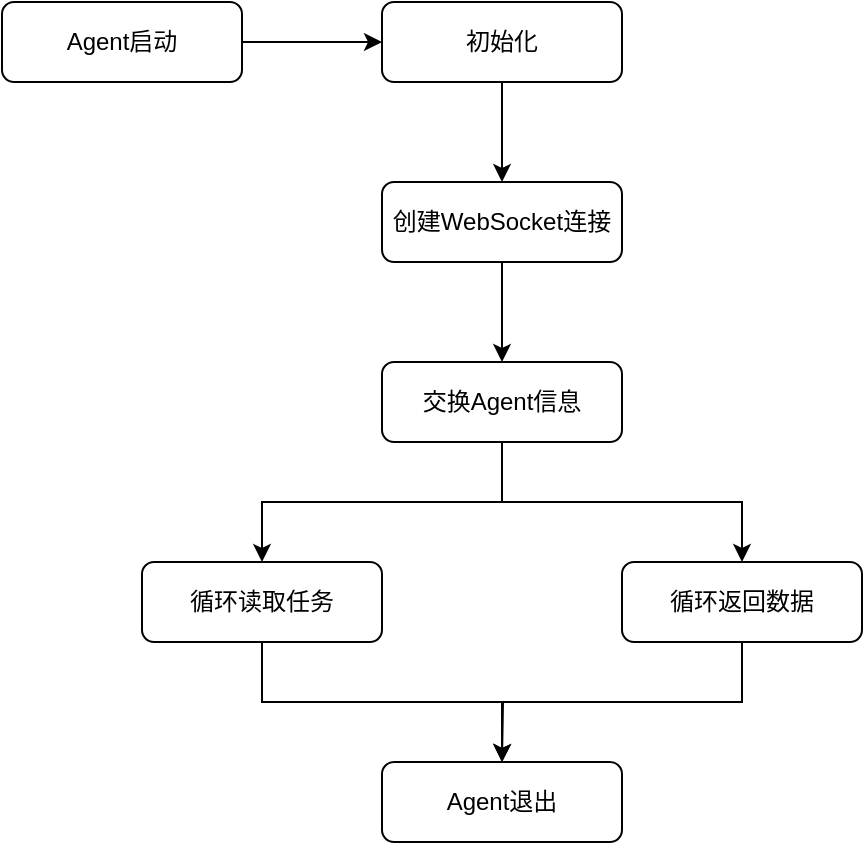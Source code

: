 <mxfile version="19.0.3" type="device"><diagram id="C5RBs43oDa-KdzZeNtuy" name="Page-1"><mxGraphModel dx="1038" dy="641" grid="1" gridSize="10" guides="1" tooltips="1" connect="1" arrows="1" fold="1" page="1" pageScale="1" pageWidth="827" pageHeight="1169" math="0" shadow="0"><root><mxCell id="WIyWlLk6GJQsqaUBKTNV-0"/><mxCell id="WIyWlLk6GJQsqaUBKTNV-1" parent="WIyWlLk6GJQsqaUBKTNV-0"/><mxCell id="MeWg7sukLauvN3H1yDG9-4" style="edgeStyle=orthogonalEdgeStyle;rounded=0;orthogonalLoop=1;jettySize=auto;html=1;exitX=1;exitY=0.5;exitDx=0;exitDy=0;sketch=0;" edge="1" parent="WIyWlLk6GJQsqaUBKTNV-1" source="WIyWlLk6GJQsqaUBKTNV-3" target="MeWg7sukLauvN3H1yDG9-1"><mxGeometry relative="1" as="geometry"/></mxCell><mxCell id="WIyWlLk6GJQsqaUBKTNV-3" value="Agent启动" style="rounded=1;whiteSpace=wrap;html=1;fontSize=12;glass=0;strokeWidth=1;shadow=0;sketch=0;" parent="WIyWlLk6GJQsqaUBKTNV-1" vertex="1"><mxGeometry x="140" y="30" width="120" height="40" as="geometry"/></mxCell><mxCell id="MeWg7sukLauvN3H1yDG9-5" style="edgeStyle=orthogonalEdgeStyle;rounded=0;orthogonalLoop=1;jettySize=auto;html=1;exitX=0.5;exitY=1;exitDx=0;exitDy=0;entryX=0.5;entryY=0;entryDx=0;entryDy=0;sketch=0;" edge="1" parent="WIyWlLk6GJQsqaUBKTNV-1" source="MeWg7sukLauvN3H1yDG9-1" target="MeWg7sukLauvN3H1yDG9-2"><mxGeometry relative="1" as="geometry"/></mxCell><mxCell id="MeWg7sukLauvN3H1yDG9-1" value="初始化" style="rounded=1;whiteSpace=wrap;html=1;fontSize=12;glass=0;strokeWidth=1;shadow=0;sketch=0;" vertex="1" parent="WIyWlLk6GJQsqaUBKTNV-1"><mxGeometry x="330" y="30" width="120" height="40" as="geometry"/></mxCell><mxCell id="MeWg7sukLauvN3H1yDG9-6" style="edgeStyle=orthogonalEdgeStyle;rounded=0;orthogonalLoop=1;jettySize=auto;html=1;exitX=0.5;exitY=1;exitDx=0;exitDy=0;entryX=0.5;entryY=0;entryDx=0;entryDy=0;sketch=0;" edge="1" parent="WIyWlLk6GJQsqaUBKTNV-1" source="MeWg7sukLauvN3H1yDG9-2" target="MeWg7sukLauvN3H1yDG9-3"><mxGeometry relative="1" as="geometry"/></mxCell><mxCell id="MeWg7sukLauvN3H1yDG9-2" value="创建WebSocket连接" style="rounded=1;whiteSpace=wrap;html=1;fontSize=12;glass=0;strokeWidth=1;shadow=0;sketch=0;" vertex="1" parent="WIyWlLk6GJQsqaUBKTNV-1"><mxGeometry x="330" y="120" width="120" height="40" as="geometry"/></mxCell><mxCell id="MeWg7sukLauvN3H1yDG9-9" style="edgeStyle=orthogonalEdgeStyle;rounded=0;orthogonalLoop=1;jettySize=auto;html=1;exitX=0.5;exitY=1;exitDx=0;exitDy=0;entryX=0.5;entryY=0;entryDx=0;entryDy=0;sketch=0;" edge="1" parent="WIyWlLk6GJQsqaUBKTNV-1" source="MeWg7sukLauvN3H1yDG9-3" target="MeWg7sukLauvN3H1yDG9-7"><mxGeometry relative="1" as="geometry"/></mxCell><mxCell id="MeWg7sukLauvN3H1yDG9-10" style="edgeStyle=orthogonalEdgeStyle;rounded=0;orthogonalLoop=1;jettySize=auto;html=1;exitX=0.5;exitY=1;exitDx=0;exitDy=0;entryX=0.5;entryY=0;entryDx=0;entryDy=0;sketch=0;" edge="1" parent="WIyWlLk6GJQsqaUBKTNV-1" source="MeWg7sukLauvN3H1yDG9-3" target="MeWg7sukLauvN3H1yDG9-8"><mxGeometry relative="1" as="geometry"/></mxCell><mxCell id="MeWg7sukLauvN3H1yDG9-3" value="交换Agent信息" style="rounded=1;whiteSpace=wrap;html=1;fontSize=12;glass=0;strokeWidth=1;shadow=0;sketch=0;" vertex="1" parent="WIyWlLk6GJQsqaUBKTNV-1"><mxGeometry x="330" y="210" width="120" height="40" as="geometry"/></mxCell><mxCell id="MeWg7sukLauvN3H1yDG9-12" style="edgeStyle=orthogonalEdgeStyle;rounded=0;orthogonalLoop=1;jettySize=auto;html=1;exitX=0.5;exitY=1;exitDx=0;exitDy=0;entryX=0.5;entryY=0;entryDx=0;entryDy=0;sketch=0;" edge="1" parent="WIyWlLk6GJQsqaUBKTNV-1" source="MeWg7sukLauvN3H1yDG9-7" target="MeWg7sukLauvN3H1yDG9-11"><mxGeometry relative="1" as="geometry"/></mxCell><mxCell id="MeWg7sukLauvN3H1yDG9-7" value="循环读取任务" style="rounded=1;whiteSpace=wrap;html=1;fontSize=12;glass=0;strokeWidth=1;shadow=0;sketch=0;" vertex="1" parent="WIyWlLk6GJQsqaUBKTNV-1"><mxGeometry x="210" y="310" width="120" height="40" as="geometry"/></mxCell><mxCell id="MeWg7sukLauvN3H1yDG9-13" style="edgeStyle=orthogonalEdgeStyle;rounded=0;orthogonalLoop=1;jettySize=auto;html=1;exitX=0.5;exitY=1;exitDx=0;exitDy=0;sketch=0;" edge="1" parent="WIyWlLk6GJQsqaUBKTNV-1" source="MeWg7sukLauvN3H1yDG9-8"><mxGeometry relative="1" as="geometry"><mxPoint x="390" y="410" as="targetPoint"/></mxGeometry></mxCell><mxCell id="MeWg7sukLauvN3H1yDG9-8" value="循环返回数据" style="rounded=1;whiteSpace=wrap;html=1;fontSize=12;glass=0;strokeWidth=1;shadow=0;sketch=0;" vertex="1" parent="WIyWlLk6GJQsqaUBKTNV-1"><mxGeometry x="450" y="310" width="120" height="40" as="geometry"/></mxCell><mxCell id="MeWg7sukLauvN3H1yDG9-11" value="Agent退出" style="rounded=1;whiteSpace=wrap;html=1;fontSize=12;glass=0;strokeWidth=1;shadow=0;sketch=0;" vertex="1" parent="WIyWlLk6GJQsqaUBKTNV-1"><mxGeometry x="330" y="410" width="120" height="40" as="geometry"/></mxCell></root></mxGraphModel></diagram></mxfile>